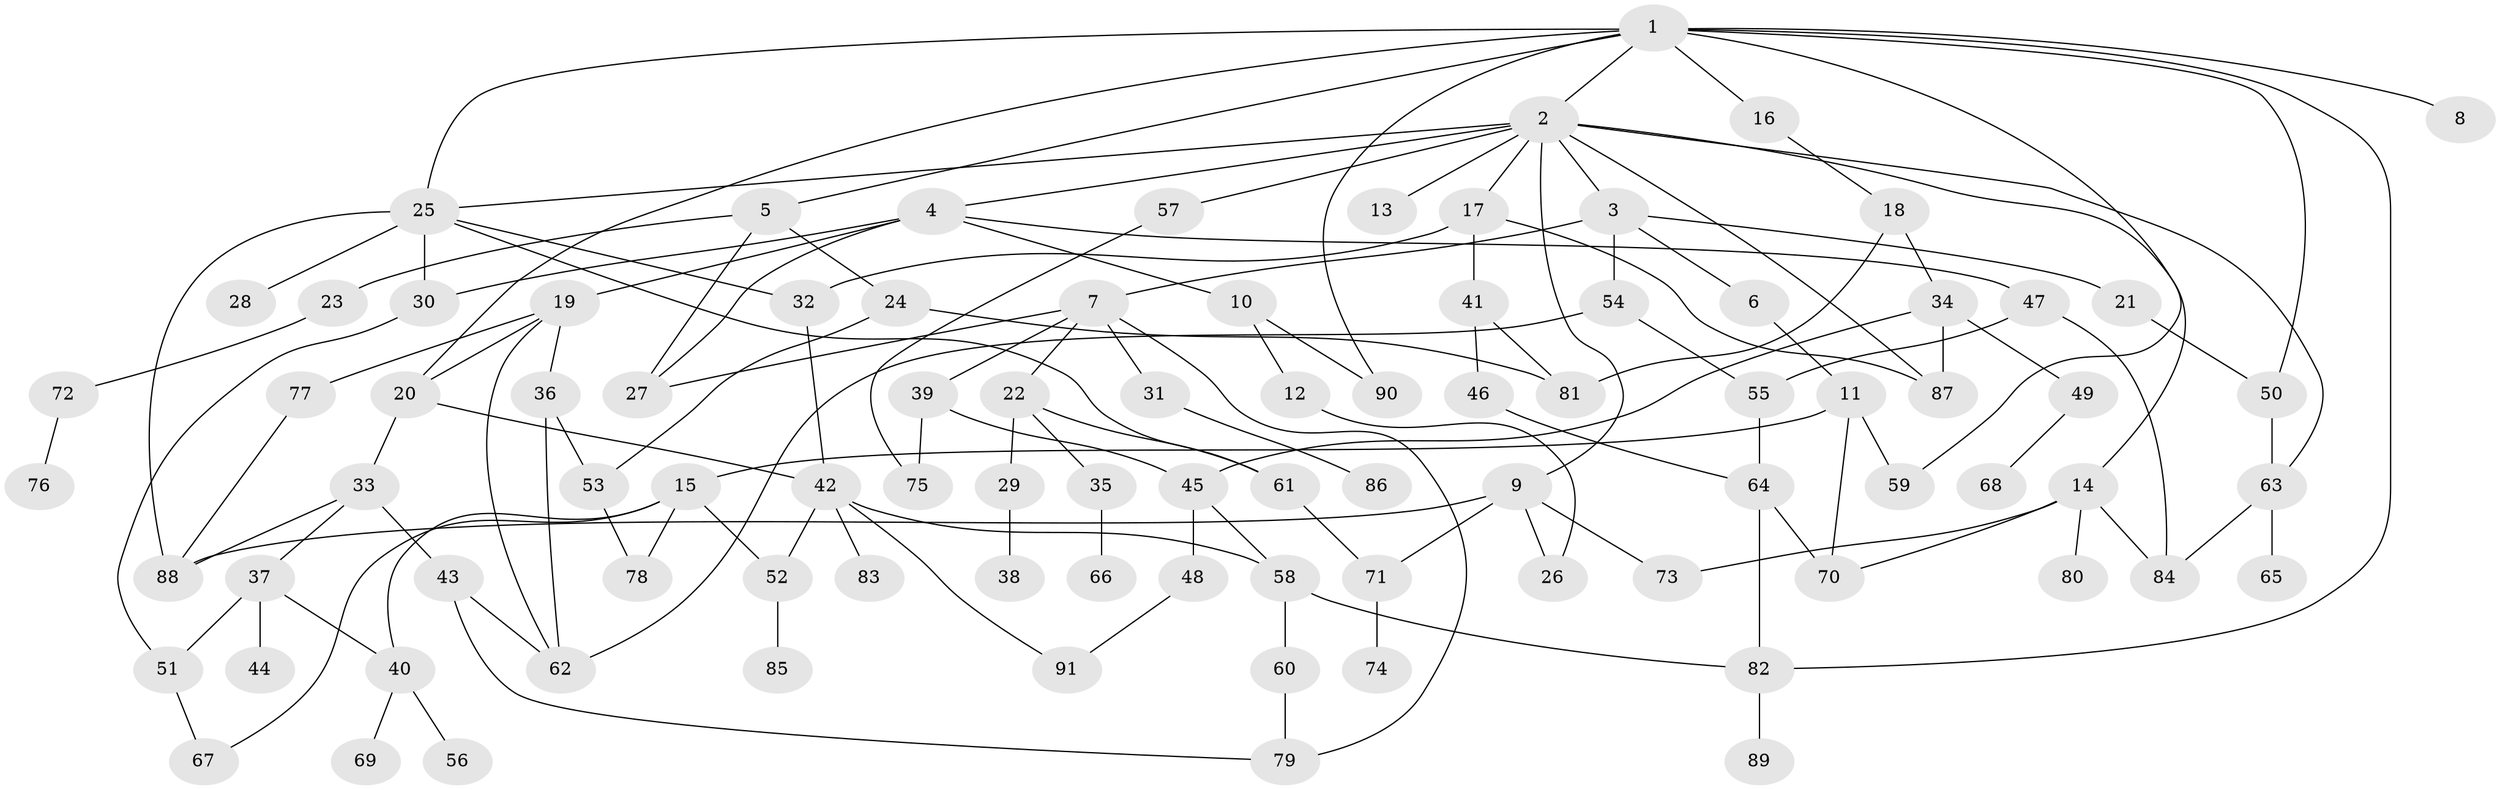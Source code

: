// Generated by graph-tools (version 1.1) at 2025/13/03/09/25 04:13:27]
// undirected, 91 vertices, 135 edges
graph export_dot {
graph [start="1"]
  node [color=gray90,style=filled];
  1;
  2;
  3;
  4;
  5;
  6;
  7;
  8;
  9;
  10;
  11;
  12;
  13;
  14;
  15;
  16;
  17;
  18;
  19;
  20;
  21;
  22;
  23;
  24;
  25;
  26;
  27;
  28;
  29;
  30;
  31;
  32;
  33;
  34;
  35;
  36;
  37;
  38;
  39;
  40;
  41;
  42;
  43;
  44;
  45;
  46;
  47;
  48;
  49;
  50;
  51;
  52;
  53;
  54;
  55;
  56;
  57;
  58;
  59;
  60;
  61;
  62;
  63;
  64;
  65;
  66;
  67;
  68;
  69;
  70;
  71;
  72;
  73;
  74;
  75;
  76;
  77;
  78;
  79;
  80;
  81;
  82;
  83;
  84;
  85;
  86;
  87;
  88;
  89;
  90;
  91;
  1 -- 2;
  1 -- 5;
  1 -- 8;
  1 -- 16;
  1 -- 20;
  1 -- 25;
  1 -- 90;
  1 -- 82;
  1 -- 50;
  1 -- 59;
  2 -- 3;
  2 -- 4;
  2 -- 9;
  2 -- 13;
  2 -- 14;
  2 -- 17;
  2 -- 57;
  2 -- 87;
  2 -- 25;
  2 -- 63;
  3 -- 6;
  3 -- 7;
  3 -- 21;
  3 -- 54;
  4 -- 10;
  4 -- 19;
  4 -- 47;
  4 -- 27;
  4 -- 30;
  5 -- 23;
  5 -- 24;
  5 -- 27;
  6 -- 11;
  7 -- 22;
  7 -- 27;
  7 -- 31;
  7 -- 39;
  7 -- 79;
  9 -- 26;
  9 -- 88;
  9 -- 71;
  9 -- 73;
  10 -- 12;
  10 -- 90;
  11 -- 15;
  11 -- 59;
  11 -- 70;
  12 -- 26;
  14 -- 73;
  14 -- 80;
  14 -- 70;
  14 -- 84;
  15 -- 40;
  15 -- 78;
  15 -- 52;
  15 -- 67;
  16 -- 18;
  17 -- 41;
  17 -- 32;
  17 -- 87;
  18 -- 34;
  18 -- 81;
  19 -- 36;
  19 -- 77;
  19 -- 20;
  19 -- 62;
  20 -- 33;
  20 -- 42;
  21 -- 50;
  22 -- 29;
  22 -- 35;
  22 -- 61;
  23 -- 72;
  24 -- 53;
  24 -- 81;
  25 -- 28;
  25 -- 30;
  25 -- 32;
  25 -- 61;
  25 -- 88;
  29 -- 38;
  30 -- 51;
  31 -- 86;
  32 -- 42;
  33 -- 37;
  33 -- 43;
  33 -- 88;
  34 -- 45;
  34 -- 49;
  34 -- 87;
  35 -- 66;
  36 -- 53;
  36 -- 62;
  37 -- 44;
  37 -- 51;
  37 -- 40;
  39 -- 75;
  39 -- 45;
  40 -- 56;
  40 -- 69;
  41 -- 46;
  41 -- 81;
  42 -- 52;
  42 -- 83;
  42 -- 91;
  42 -- 58;
  43 -- 62;
  43 -- 79;
  45 -- 48;
  45 -- 58;
  46 -- 64;
  47 -- 84;
  47 -- 55;
  48 -- 91;
  49 -- 68;
  50 -- 63;
  51 -- 67;
  52 -- 85;
  53 -- 78;
  54 -- 55;
  54 -- 62;
  55 -- 64;
  57 -- 75;
  58 -- 60;
  58 -- 82;
  60 -- 79;
  61 -- 71;
  63 -- 65;
  63 -- 84;
  64 -- 70;
  64 -- 82;
  71 -- 74;
  72 -- 76;
  77 -- 88;
  82 -- 89;
}
